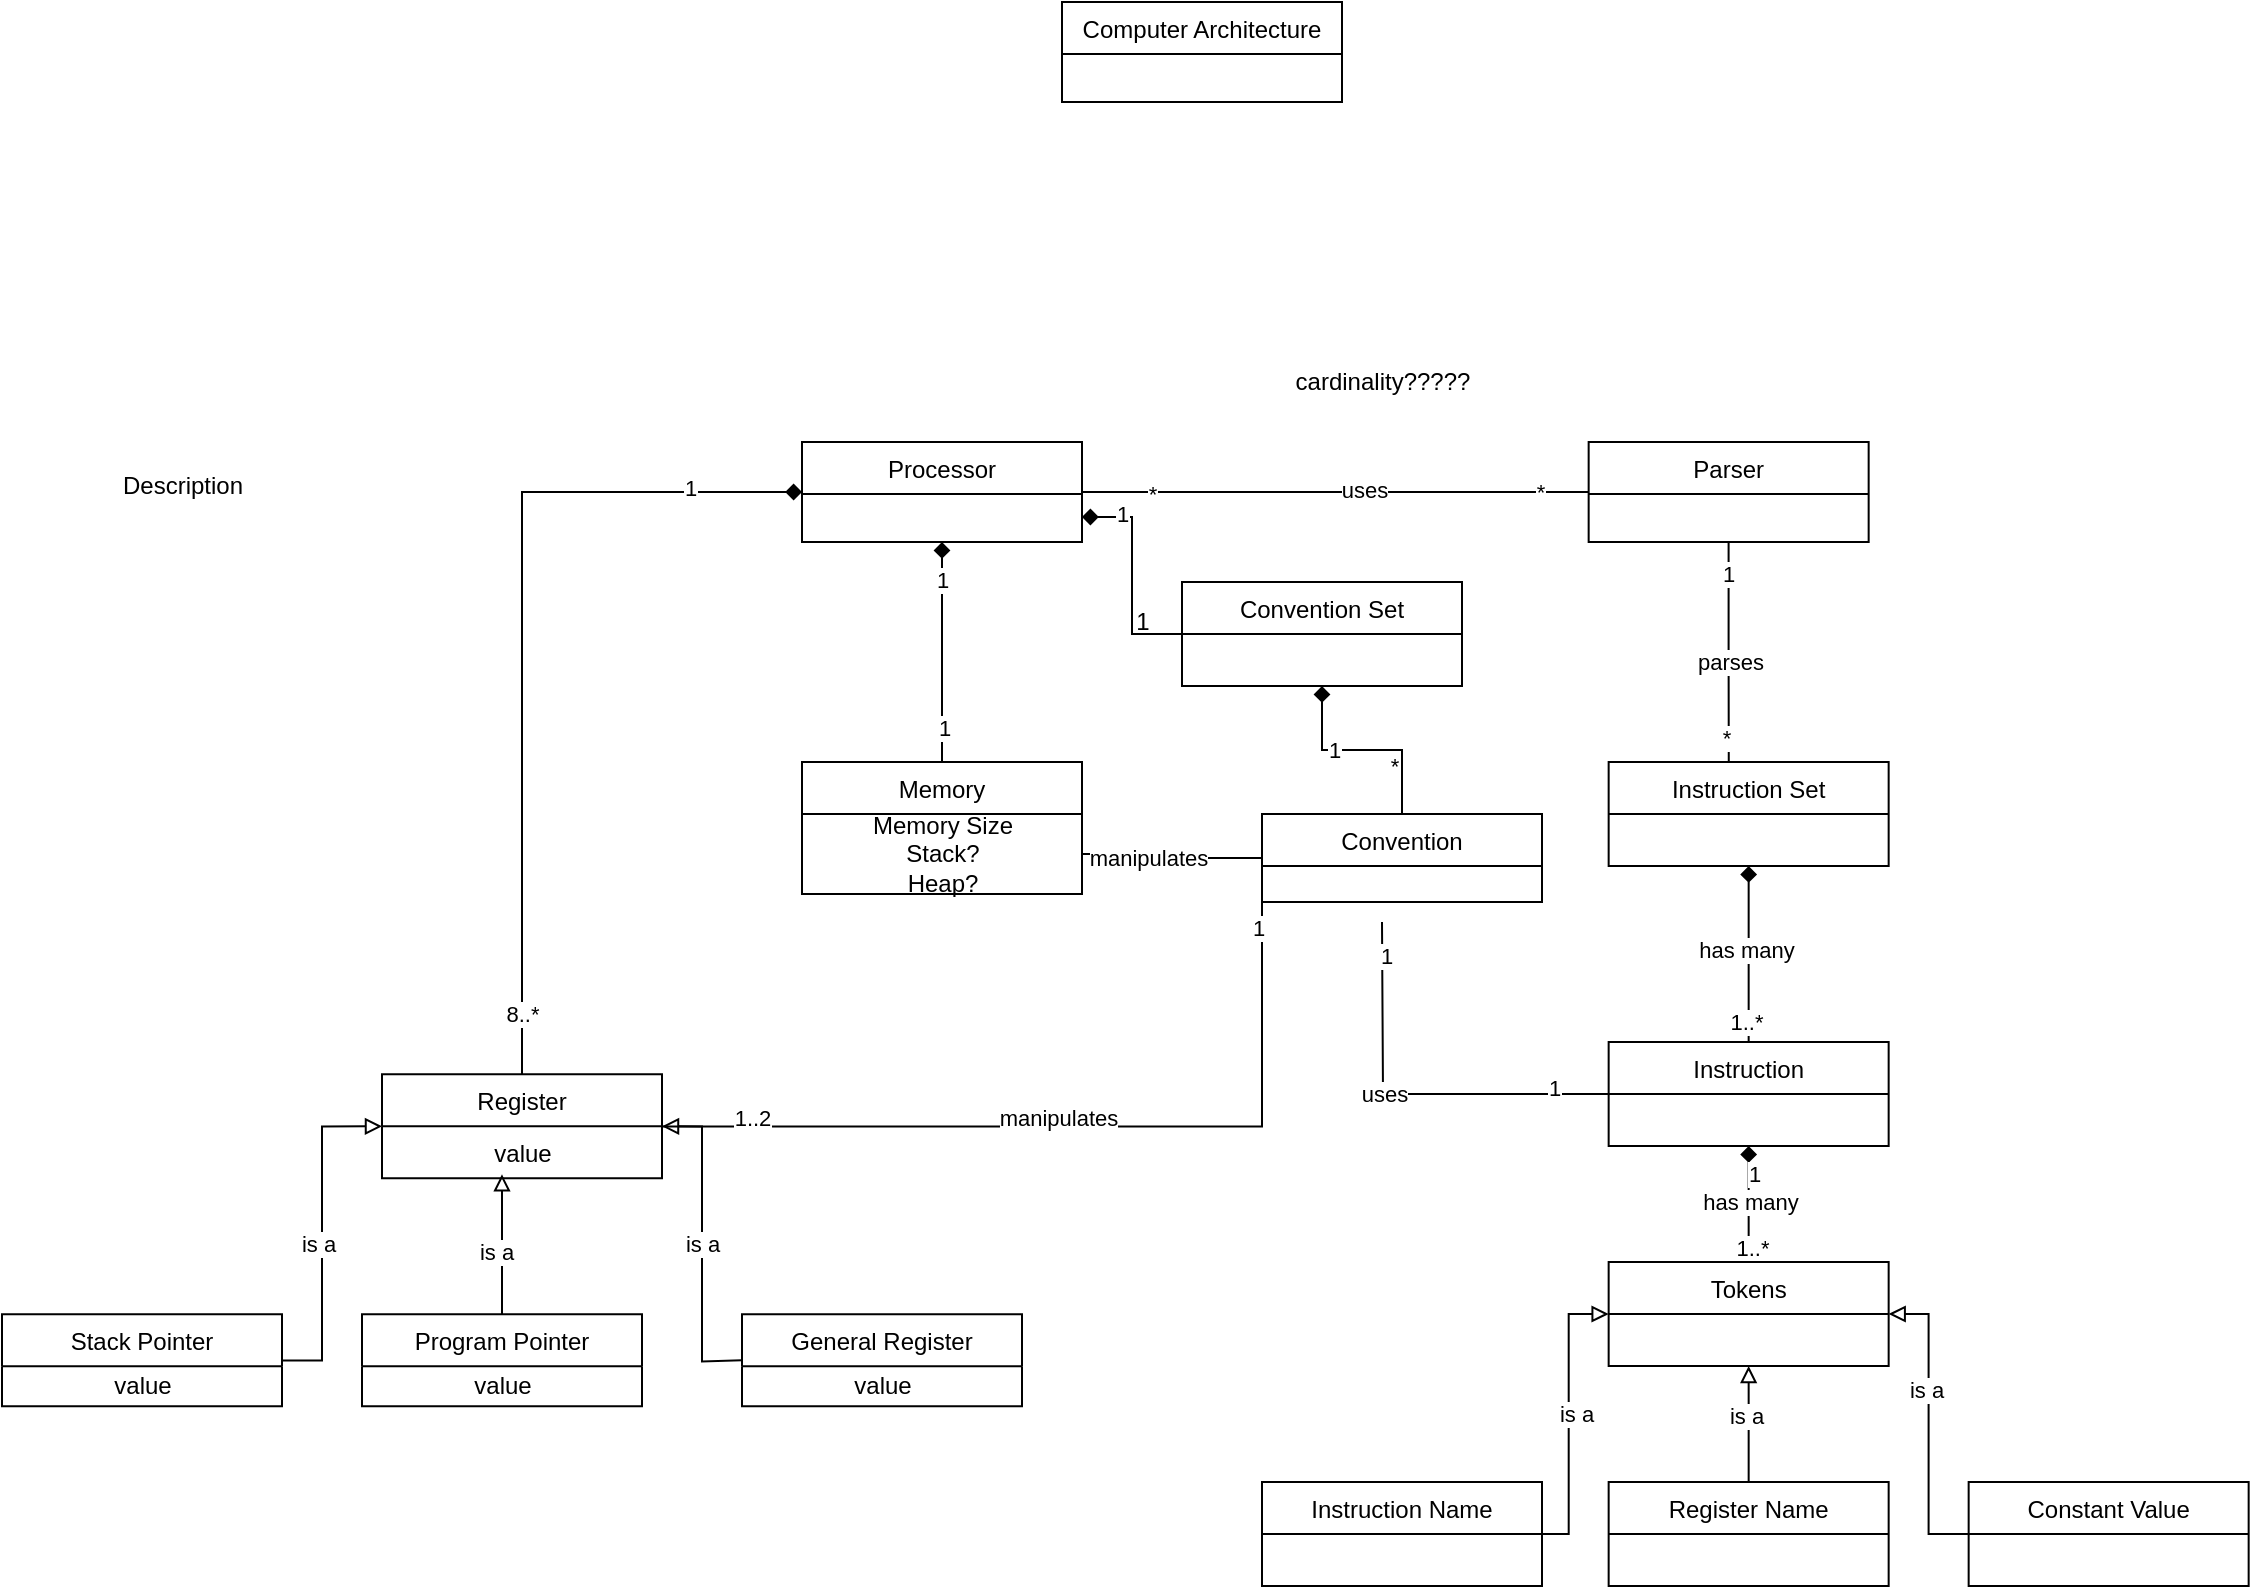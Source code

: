 <mxfile version="14.5.8" type="github" pages="2">
  <diagram id="hxVoLxP11JMJfh7_TCrf" name="Page-1">
    <mxGraphModel dx="2085" dy="1905" grid="1" gridSize="10" guides="1" tooltips="1" connect="1" arrows="1" fold="1" page="1" pageScale="1" pageWidth="850" pageHeight="1100" math="0" shadow="0">
      <root>
        <mxCell id="0" />
        <mxCell id="1" parent="0" />
        <mxCell id="r-DXQ-UGE9ieViQTVBDR-1" value="Computer Architecture" style="swimlane;fontStyle=0;childLayout=stackLayout;horizontal=1;startSize=26;fillColor=none;horizontalStack=0;resizeParent=1;resizeParentMax=0;resizeLast=0;collapsible=1;marginBottom=0;" vertex="1" parent="1">
          <mxGeometry x="340" y="-60" width="140" height="50" as="geometry" />
        </mxCell>
        <mxCell id="r-DXQ-UGE9ieViQTVBDR-42" style="edgeStyle=orthogonalEdgeStyle;rounded=0;orthogonalLoop=1;jettySize=auto;html=1;startArrow=none;startFill=0;endArrow=diamond;endFill=1;entryX=0.5;entryY=1;entryDx=0;entryDy=0;" edge="1" parent="1" source="r-DXQ-UGE9ieViQTVBDR-5" target="r-DXQ-UGE9ieViQTVBDR-6">
          <mxGeometry relative="1" as="geometry">
            <mxPoint x="683.33" y="360" as="targetPoint" />
          </mxGeometry>
        </mxCell>
        <mxCell id="r-DXQ-UGE9ieViQTVBDR-51" value="has many" style="edgeLabel;html=1;align=center;verticalAlign=middle;resizable=0;points=[];" vertex="1" connectable="0" parent="r-DXQ-UGE9ieViQTVBDR-42">
          <mxGeometry x="0.06" y="2" relative="1" as="geometry">
            <mxPoint as="offset" />
          </mxGeometry>
        </mxCell>
        <mxCell id="r-DXQ-UGE9ieViQTVBDR-52" value="1..*" style="edgeLabel;html=1;align=center;verticalAlign=middle;resizable=0;points=[];" vertex="1" connectable="0" parent="r-DXQ-UGE9ieViQTVBDR-42">
          <mxGeometry x="-0.773" y="2" relative="1" as="geometry">
            <mxPoint as="offset" />
          </mxGeometry>
        </mxCell>
        <mxCell id="r-DXQ-UGE9ieViQTVBDR-50" style="edgeStyle=orthogonalEdgeStyle;rounded=0;orthogonalLoop=1;jettySize=auto;html=1;entryX=0.5;entryY=0;entryDx=0;entryDy=0;startArrow=diamond;startFill=1;endArrow=none;endFill=0;" edge="1" parent="1" source="r-DXQ-UGE9ieViQTVBDR-5" target="r-DXQ-UGE9ieViQTVBDR-43">
          <mxGeometry relative="1" as="geometry" />
        </mxCell>
        <mxCell id="r-DXQ-UGE9ieViQTVBDR-54" value="has many" style="edgeLabel;html=1;align=center;verticalAlign=middle;resizable=0;points=[];" vertex="1" connectable="0" parent="r-DXQ-UGE9ieViQTVBDR-50">
          <mxGeometry x="0.224" y="2" relative="1" as="geometry">
            <mxPoint x="-2" y="-7.83" as="offset" />
          </mxGeometry>
        </mxCell>
        <mxCell id="r-DXQ-UGE9ieViQTVBDR-62" value="1" style="edgeLabel;html=1;align=center;verticalAlign=middle;resizable=0;points=[];" vertex="1" connectable="0" parent="r-DXQ-UGE9ieViQTVBDR-50">
          <mxGeometry x="-0.523" y="2" relative="1" as="geometry">
            <mxPoint as="offset" />
          </mxGeometry>
        </mxCell>
        <mxCell id="r-DXQ-UGE9ieViQTVBDR-63" value="1..*" style="edgeLabel;html=1;align=center;verticalAlign=middle;resizable=0;points=[];" vertex="1" connectable="0" parent="r-DXQ-UGE9ieViQTVBDR-50">
          <mxGeometry x="0.742" y="1" relative="1" as="geometry">
            <mxPoint as="offset" />
          </mxGeometry>
        </mxCell>
        <mxCell id="r-DXQ-UGE9ieViQTVBDR-66" style="edgeStyle=orthogonalEdgeStyle;rounded=0;orthogonalLoop=1;jettySize=auto;html=1;startArrow=none;startFill=0;endArrow=none;endFill=0;" edge="1" parent="1" source="r-DXQ-UGE9ieViQTVBDR-5">
          <mxGeometry relative="1" as="geometry">
            <mxPoint x="500" y="400" as="targetPoint" />
          </mxGeometry>
        </mxCell>
        <mxCell id="r-DXQ-UGE9ieViQTVBDR-67" value="uses" style="edgeLabel;html=1;align=center;verticalAlign=middle;resizable=0;points=[];" vertex="1" connectable="0" parent="r-DXQ-UGE9ieViQTVBDR-66">
          <mxGeometry x="0.134" relative="1" as="geometry">
            <mxPoint as="offset" />
          </mxGeometry>
        </mxCell>
        <mxCell id="r-DXQ-UGE9ieViQTVBDR-75" value="1" style="edgeLabel;html=1;align=center;verticalAlign=middle;resizable=0;points=[];" vertex="1" connectable="0" parent="r-DXQ-UGE9ieViQTVBDR-66">
          <mxGeometry x="-0.724" y="-3" relative="1" as="geometry">
            <mxPoint as="offset" />
          </mxGeometry>
        </mxCell>
        <mxCell id="r-DXQ-UGE9ieViQTVBDR-76" value="1" style="edgeLabel;html=1;align=center;verticalAlign=middle;resizable=0;points=[];" vertex="1" connectable="0" parent="r-DXQ-UGE9ieViQTVBDR-66">
          <mxGeometry x="0.833" y="-2" relative="1" as="geometry">
            <mxPoint as="offset" />
          </mxGeometry>
        </mxCell>
        <mxCell id="r-DXQ-UGE9ieViQTVBDR-5" value="Instruction" style="swimlane;fontStyle=0;childLayout=stackLayout;horizontal=1;startSize=26;fillColor=none;horizontalStack=0;resizeParent=1;resizeParentMax=0;resizeLast=0;collapsible=1;marginBottom=0;" vertex="1" parent="1">
          <mxGeometry x="613.33" y="460" width="140" height="52" as="geometry" />
        </mxCell>
        <mxCell id="r-DXQ-UGE9ieViQTVBDR-6" value="Instruction Set" style="swimlane;fontStyle=0;childLayout=stackLayout;horizontal=1;startSize=26;fillColor=none;horizontalStack=0;resizeParent=1;resizeParentMax=0;resizeLast=0;collapsible=1;marginBottom=0;" vertex="1" parent="1">
          <mxGeometry x="613.33" y="320" width="140" height="52" as="geometry" />
        </mxCell>
        <mxCell id="r-DXQ-UGE9ieViQTVBDR-79" style="edgeStyle=orthogonalEdgeStyle;rounded=0;orthogonalLoop=1;jettySize=auto;html=1;entryX=0;entryY=1;entryDx=0;entryDy=0;startArrow=none;startFill=0;endArrow=none;endFill=0;" edge="1" parent="1" source="r-DXQ-UGE9ieViQTVBDR-7" target="r-DXQ-UGE9ieViQTVBDR-65">
          <mxGeometry relative="1" as="geometry" />
        </mxCell>
        <mxCell id="r-DXQ-UGE9ieViQTVBDR-80" value="manipulates" style="edgeLabel;html=1;align=center;verticalAlign=middle;resizable=0;points=[];" vertex="1" connectable="0" parent="r-DXQ-UGE9ieViQTVBDR-79">
          <mxGeometry x="-0.042" y="4" relative="1" as="geometry">
            <mxPoint as="offset" />
          </mxGeometry>
        </mxCell>
        <mxCell id="r-DXQ-UGE9ieViQTVBDR-81" value="1..2" style="edgeLabel;html=1;align=center;verticalAlign=middle;resizable=0;points=[];" vertex="1" connectable="0" parent="r-DXQ-UGE9ieViQTVBDR-79">
          <mxGeometry x="-0.782" y="4" relative="1" as="geometry">
            <mxPoint as="offset" />
          </mxGeometry>
        </mxCell>
        <mxCell id="r-DXQ-UGE9ieViQTVBDR-82" value="1" style="edgeLabel;html=1;align=center;verticalAlign=middle;resizable=0;points=[];" vertex="1" connectable="0" parent="r-DXQ-UGE9ieViQTVBDR-79">
          <mxGeometry x="0.939" y="2" relative="1" as="geometry">
            <mxPoint as="offset" />
          </mxGeometry>
        </mxCell>
        <mxCell id="r-DXQ-UGE9ieViQTVBDR-7" value="Register" style="swimlane;fontStyle=0;childLayout=stackLayout;horizontal=1;startSize=26;fillColor=none;horizontalStack=0;resizeParent=1;resizeParentMax=0;resizeLast=0;collapsible=1;marginBottom=0;" vertex="1" parent="1">
          <mxGeometry y="476.17" width="140" height="52" as="geometry" />
        </mxCell>
        <mxCell id="r-DXQ-UGE9ieViQTVBDR-8" value="Memory" style="swimlane;fontStyle=0;childLayout=stackLayout;horizontal=1;startSize=26;fillColor=none;horizontalStack=0;resizeParent=1;resizeParentMax=0;resizeLast=0;collapsible=1;marginBottom=0;" vertex="1" parent="1">
          <mxGeometry x="210" y="320" width="140" height="66" as="geometry" />
        </mxCell>
        <mxCell id="r-DXQ-UGE9ieViQTVBDR-32" value="Memory Size&lt;br&gt;Stack?&lt;br&gt;Heap?" style="text;html=1;align=center;verticalAlign=middle;resizable=0;points=[];autosize=1;strokeColor=none;" vertex="1" parent="r-DXQ-UGE9ieViQTVBDR-8">
          <mxGeometry y="26" width="140" height="40" as="geometry" />
        </mxCell>
        <mxCell id="r-DXQ-UGE9ieViQTVBDR-64" style="edgeStyle=orthogonalEdgeStyle;rounded=0;orthogonalLoop=1;jettySize=auto;html=1;entryX=1;entryY=0.75;entryDx=0;entryDy=0;startArrow=none;startFill=0;endArrow=diamond;endFill=1;" edge="1" parent="1" source="r-DXQ-UGE9ieViQTVBDR-10" target="r-DXQ-UGE9ieViQTVBDR-11">
          <mxGeometry relative="1" as="geometry" />
        </mxCell>
        <mxCell id="r-DXQ-UGE9ieViQTVBDR-69" value="1" style="edgeLabel;html=1;align=center;verticalAlign=middle;resizable=0;points=[];" vertex="1" connectable="0" parent="r-DXQ-UGE9ieViQTVBDR-64">
          <mxGeometry x="0.631" y="-2" relative="1" as="geometry">
            <mxPoint as="offset" />
          </mxGeometry>
        </mxCell>
        <mxCell id="r-DXQ-UGE9ieViQTVBDR-68" style="edgeStyle=orthogonalEdgeStyle;rounded=0;orthogonalLoop=1;jettySize=auto;html=1;startArrow=diamond;startFill=1;endArrow=none;endFill=0;entryX=0.5;entryY=0;entryDx=0;entryDy=0;" edge="1" parent="1" source="r-DXQ-UGE9ieViQTVBDR-10" target="r-DXQ-UGE9ieViQTVBDR-65">
          <mxGeometry relative="1" as="geometry">
            <mxPoint x="470" y="320" as="targetPoint" />
          </mxGeometry>
        </mxCell>
        <mxCell id="r-DXQ-UGE9ieViQTVBDR-73" value="1" style="edgeLabel;html=1;align=center;verticalAlign=middle;resizable=0;points=[];" vertex="1" connectable="0" parent="r-DXQ-UGE9ieViQTVBDR-68">
          <mxGeometry x="-0.274" relative="1" as="geometry">
            <mxPoint as="offset" />
          </mxGeometry>
        </mxCell>
        <mxCell id="r-DXQ-UGE9ieViQTVBDR-74" value="*" style="edgeLabel;html=1;align=center;verticalAlign=middle;resizable=0;points=[];" vertex="1" connectable="0" parent="r-DXQ-UGE9ieViQTVBDR-68">
          <mxGeometry x="0.534" y="-4" relative="1" as="geometry">
            <mxPoint as="offset" />
          </mxGeometry>
        </mxCell>
        <mxCell id="r-DXQ-UGE9ieViQTVBDR-10" value="Convention Set" style="swimlane;fontStyle=0;childLayout=stackLayout;horizontal=1;startSize=26;fillColor=none;horizontalStack=0;resizeParent=1;resizeParentMax=0;resizeLast=0;collapsible=1;marginBottom=0;" vertex="1" parent="1">
          <mxGeometry x="400" y="230" width="140" height="52" as="geometry" />
        </mxCell>
        <mxCell id="r-DXQ-UGE9ieViQTVBDR-13" style="edgeStyle=orthogonalEdgeStyle;rounded=0;orthogonalLoop=1;jettySize=auto;html=1;endArrow=none;endFill=0;startArrow=diamond;startFill=1;" edge="1" parent="1" source="r-DXQ-UGE9ieViQTVBDR-11" target="r-DXQ-UGE9ieViQTVBDR-7">
          <mxGeometry relative="1" as="geometry" />
        </mxCell>
        <mxCell id="r-DXQ-UGE9ieViQTVBDR-14" value="8..*" style="edgeLabel;html=1;align=center;verticalAlign=middle;resizable=0;points=[];" vertex="1" connectable="0" parent="r-DXQ-UGE9ieViQTVBDR-13">
          <mxGeometry x="0.859" relative="1" as="geometry">
            <mxPoint as="offset" />
          </mxGeometry>
        </mxCell>
        <mxCell id="r-DXQ-UGE9ieViQTVBDR-15" value="1" style="edgeLabel;html=1;align=center;verticalAlign=middle;resizable=0;points=[];" vertex="1" connectable="0" parent="r-DXQ-UGE9ieViQTVBDR-13">
          <mxGeometry x="-0.918" y="-2" relative="1" as="geometry">
            <mxPoint x="-38.57" as="offset" />
          </mxGeometry>
        </mxCell>
        <mxCell id="r-DXQ-UGE9ieViQTVBDR-20" style="edgeStyle=orthogonalEdgeStyle;rounded=0;orthogonalLoop=1;jettySize=auto;html=1;startArrow=diamond;startFill=1;endArrow=none;endFill=0;" edge="1" parent="1" source="r-DXQ-UGE9ieViQTVBDR-11" target="r-DXQ-UGE9ieViQTVBDR-8">
          <mxGeometry relative="1" as="geometry" />
        </mxCell>
        <mxCell id="r-DXQ-UGE9ieViQTVBDR-21" value="1" style="edgeLabel;html=1;align=center;verticalAlign=middle;resizable=0;points=[];" vertex="1" connectable="0" parent="r-DXQ-UGE9ieViQTVBDR-20">
          <mxGeometry x="0.688" y="1" relative="1" as="geometry">
            <mxPoint as="offset" />
          </mxGeometry>
        </mxCell>
        <mxCell id="r-DXQ-UGE9ieViQTVBDR-22" value="1" style="edgeLabel;html=1;align=center;verticalAlign=middle;resizable=0;points=[];" vertex="1" connectable="0" parent="r-DXQ-UGE9ieViQTVBDR-20">
          <mxGeometry x="-0.662" relative="1" as="geometry">
            <mxPoint as="offset" />
          </mxGeometry>
        </mxCell>
        <mxCell id="r-DXQ-UGE9ieViQTVBDR-33" style="edgeStyle=orthogonalEdgeStyle;rounded=0;orthogonalLoop=1;jettySize=auto;html=1;entryX=0;entryY=0.5;entryDx=0;entryDy=0;startArrow=none;startFill=0;endArrow=none;endFill=0;" edge="1" parent="1" source="r-DXQ-UGE9ieViQTVBDR-11" target="r-DXQ-UGE9ieViQTVBDR-12">
          <mxGeometry relative="1" as="geometry" />
        </mxCell>
        <mxCell id="r-DXQ-UGE9ieViQTVBDR-34" value="uses" style="edgeLabel;html=1;align=center;verticalAlign=middle;resizable=0;points=[];" vertex="1" connectable="0" parent="r-DXQ-UGE9ieViQTVBDR-33">
          <mxGeometry x="0.208" y="1" relative="1" as="geometry">
            <mxPoint x="-12.41" as="offset" />
          </mxGeometry>
        </mxCell>
        <mxCell id="r-DXQ-UGE9ieViQTVBDR-35" value="*" style="edgeLabel;html=1;align=center;verticalAlign=middle;resizable=0;points=[];" vertex="1" connectable="0" parent="r-DXQ-UGE9ieViQTVBDR-33">
          <mxGeometry x="-0.723" y="-1" relative="1" as="geometry">
            <mxPoint as="offset" />
          </mxGeometry>
        </mxCell>
        <mxCell id="r-DXQ-UGE9ieViQTVBDR-36" value="*" style="edgeLabel;html=1;align=center;verticalAlign=middle;resizable=0;points=[];" vertex="1" connectable="0" parent="r-DXQ-UGE9ieViQTVBDR-33">
          <mxGeometry x="0.806" relative="1" as="geometry">
            <mxPoint as="offset" />
          </mxGeometry>
        </mxCell>
        <mxCell id="r-DXQ-UGE9ieViQTVBDR-11" value="Processor" style="swimlane;fontStyle=0;childLayout=stackLayout;horizontal=1;startSize=26;fillColor=none;horizontalStack=0;resizeParent=1;resizeParentMax=0;resizeLast=0;collapsible=1;marginBottom=0;" vertex="1" parent="1">
          <mxGeometry x="210" y="160" width="140" height="50" as="geometry" />
        </mxCell>
        <mxCell id="r-DXQ-UGE9ieViQTVBDR-38" style="edgeStyle=orthogonalEdgeStyle;rounded=0;orthogonalLoop=1;jettySize=auto;html=1;entryX=0.429;entryY=0;entryDx=0;entryDy=0;entryPerimeter=0;startArrow=none;startFill=0;endArrow=none;endFill=0;" edge="1" parent="1" source="r-DXQ-UGE9ieViQTVBDR-12" target="r-DXQ-UGE9ieViQTVBDR-6">
          <mxGeometry relative="1" as="geometry" />
        </mxCell>
        <mxCell id="r-DXQ-UGE9ieViQTVBDR-39" value="parses" style="edgeLabel;html=1;align=center;verticalAlign=middle;resizable=0;points=[];" vertex="1" connectable="0" parent="r-DXQ-UGE9ieViQTVBDR-38">
          <mxGeometry x="0.077" relative="1" as="geometry">
            <mxPoint as="offset" />
          </mxGeometry>
        </mxCell>
        <mxCell id="r-DXQ-UGE9ieViQTVBDR-40" value="*" style="edgeLabel;html=1;align=center;verticalAlign=middle;resizable=0;points=[];" vertex="1" connectable="0" parent="r-DXQ-UGE9ieViQTVBDR-38">
          <mxGeometry x="0.779" y="-2" relative="1" as="geometry">
            <mxPoint as="offset" />
          </mxGeometry>
        </mxCell>
        <mxCell id="r-DXQ-UGE9ieViQTVBDR-41" value="1" style="edgeLabel;html=1;align=center;verticalAlign=middle;resizable=0;points=[];" vertex="1" connectable="0" parent="r-DXQ-UGE9ieViQTVBDR-38">
          <mxGeometry x="-0.714" y="-1" relative="1" as="geometry">
            <mxPoint as="offset" />
          </mxGeometry>
        </mxCell>
        <mxCell id="r-DXQ-UGE9ieViQTVBDR-12" value="Parser" style="swimlane;fontStyle=0;childLayout=stackLayout;horizontal=1;startSize=26;fillColor=none;horizontalStack=0;resizeParent=1;resizeParentMax=0;resizeLast=0;collapsible=1;marginBottom=0;" vertex="1" parent="1">
          <mxGeometry x="603.33" y="160" width="140" height="50" as="geometry" />
        </mxCell>
        <mxCell id="r-DXQ-UGE9ieViQTVBDR-23" style="edgeStyle=orthogonalEdgeStyle;rounded=0;orthogonalLoop=1;jettySize=auto;html=1;startArrow=none;startFill=0;endArrow=block;endFill=0;entryX=0;entryY=0.5;entryDx=0;entryDy=0;" edge="1" parent="1" source="r-DXQ-UGE9ieViQTVBDR-17" target="r-DXQ-UGE9ieViQTVBDR-7">
          <mxGeometry relative="1" as="geometry">
            <mxPoint x="-50" y="466.17" as="targetPoint" />
            <Array as="points">
              <mxPoint x="-30" y="619.17" />
              <mxPoint x="-30" y="502.17" />
            </Array>
          </mxGeometry>
        </mxCell>
        <mxCell id="r-DXQ-UGE9ieViQTVBDR-60" value="is a" style="edgeLabel;html=1;align=center;verticalAlign=middle;resizable=0;points=[];" vertex="1" connectable="0" parent="r-DXQ-UGE9ieViQTVBDR-23">
          <mxGeometry x="-0.066" y="2" relative="1" as="geometry">
            <mxPoint as="offset" />
          </mxGeometry>
        </mxCell>
        <mxCell id="r-DXQ-UGE9ieViQTVBDR-17" value="Stack Pointer" style="swimlane;fontStyle=0;childLayout=stackLayout;horizontal=1;startSize=26;fillColor=none;horizontalStack=0;resizeParent=1;resizeParentMax=0;resizeLast=0;collapsible=1;marginBottom=0;" vertex="1" parent="1">
          <mxGeometry x="-190" y="596.17" width="140" height="46" as="geometry" />
        </mxCell>
        <mxCell id="r-DXQ-UGE9ieViQTVBDR-29" value="value" style="text;html=1;align=center;verticalAlign=middle;resizable=0;points=[];autosize=1;strokeColor=none;" vertex="1" parent="r-DXQ-UGE9ieViQTVBDR-17">
          <mxGeometry y="26" width="140" height="20" as="geometry" />
        </mxCell>
        <mxCell id="r-DXQ-UGE9ieViQTVBDR-24" style="edgeStyle=orthogonalEdgeStyle;rounded=0;orthogonalLoop=1;jettySize=auto;html=1;startArrow=none;startFill=0;endArrow=block;endFill=0;" edge="1" parent="1" source="r-DXQ-UGE9ieViQTVBDR-18">
          <mxGeometry relative="1" as="geometry">
            <mxPoint x="60" y="526.17" as="targetPoint" />
          </mxGeometry>
        </mxCell>
        <mxCell id="r-DXQ-UGE9ieViQTVBDR-59" value="is a" style="edgeLabel;html=1;align=center;verticalAlign=middle;resizable=0;points=[];" vertex="1" connectable="0" parent="r-DXQ-UGE9ieViQTVBDR-24">
          <mxGeometry x="-0.119" y="3" relative="1" as="geometry">
            <mxPoint as="offset" />
          </mxGeometry>
        </mxCell>
        <mxCell id="r-DXQ-UGE9ieViQTVBDR-18" value="Program Pointer" style="swimlane;fontStyle=0;childLayout=stackLayout;horizontal=1;startSize=26;fillColor=none;horizontalStack=0;resizeParent=1;resizeParentMax=0;resizeLast=0;collapsible=1;marginBottom=0;" vertex="1" parent="1">
          <mxGeometry x="-10" y="596.17" width="140" height="46" as="geometry" />
        </mxCell>
        <mxCell id="r-DXQ-UGE9ieViQTVBDR-27" value="value" style="text;html=1;align=center;verticalAlign=middle;resizable=0;points=[];autosize=1;strokeColor=none;" vertex="1" parent="r-DXQ-UGE9ieViQTVBDR-18">
          <mxGeometry y="26" width="140" height="20" as="geometry" />
        </mxCell>
        <mxCell id="r-DXQ-UGE9ieViQTVBDR-25" style="edgeStyle=orthogonalEdgeStyle;rounded=0;orthogonalLoop=1;jettySize=auto;html=1;entryX=1;entryY=0.5;entryDx=0;entryDy=0;startArrow=none;startFill=0;endArrow=block;endFill=0;" edge="1" parent="1" target="r-DXQ-UGE9ieViQTVBDR-7">
          <mxGeometry relative="1" as="geometry">
            <mxPoint x="180" y="619.17" as="sourcePoint" />
          </mxGeometry>
        </mxCell>
        <mxCell id="r-DXQ-UGE9ieViQTVBDR-58" value="is a" style="edgeLabel;html=1;align=center;verticalAlign=middle;resizable=0;points=[];" vertex="1" connectable="0" parent="r-DXQ-UGE9ieViQTVBDR-25">
          <mxGeometry x="-0.006" relative="1" as="geometry">
            <mxPoint as="offset" />
          </mxGeometry>
        </mxCell>
        <mxCell id="r-DXQ-UGE9ieViQTVBDR-19" value="General Register" style="swimlane;fontStyle=0;childLayout=stackLayout;horizontal=1;startSize=26;fillColor=none;horizontalStack=0;resizeParent=1;resizeParentMax=0;resizeLast=0;collapsible=1;marginBottom=0;" vertex="1" parent="1">
          <mxGeometry x="180" y="596.17" width="140" height="46" as="geometry" />
        </mxCell>
        <mxCell id="r-DXQ-UGE9ieViQTVBDR-28" value="value" style="text;html=1;align=center;verticalAlign=middle;resizable=0;points=[];autosize=1;strokeColor=none;" vertex="1" parent="r-DXQ-UGE9ieViQTVBDR-19">
          <mxGeometry y="26" width="140" height="20" as="geometry" />
        </mxCell>
        <mxCell id="r-DXQ-UGE9ieViQTVBDR-26" value="value" style="text;html=1;align=center;verticalAlign=middle;resizable=0;points=[];autosize=1;strokeColor=none;" vertex="1" parent="1">
          <mxGeometry x="50" y="506.17" width="40" height="20" as="geometry" />
        </mxCell>
        <mxCell id="r-DXQ-UGE9ieViQTVBDR-37" value="cardinality?????" style="text;html=1;align=center;verticalAlign=middle;resizable=0;points=[];autosize=1;strokeColor=none;" vertex="1" parent="1">
          <mxGeometry x="450" y="120" width="100" height="20" as="geometry" />
        </mxCell>
        <mxCell id="r-DXQ-UGE9ieViQTVBDR-43" value="Tokens" style="swimlane;fontStyle=0;childLayout=stackLayout;horizontal=1;startSize=26;fillColor=none;horizontalStack=0;resizeParent=1;resizeParentMax=0;resizeLast=0;collapsible=1;marginBottom=0;" vertex="1" parent="1">
          <mxGeometry x="613.33" y="570" width="140" height="52" as="geometry" />
        </mxCell>
        <mxCell id="r-DXQ-UGE9ieViQTVBDR-47" style="edgeStyle=orthogonalEdgeStyle;rounded=0;orthogonalLoop=1;jettySize=auto;html=1;entryX=0;entryY=0.5;entryDx=0;entryDy=0;startArrow=none;startFill=0;endArrow=block;endFill=0;" edge="1" parent="1" target="r-DXQ-UGE9ieViQTVBDR-43">
          <mxGeometry relative="1" as="geometry">
            <mxPoint x="578.33" y="706" as="sourcePoint" />
            <Array as="points">
              <mxPoint x="593.33" y="706" />
              <mxPoint x="593.33" y="596" />
            </Array>
          </mxGeometry>
        </mxCell>
        <mxCell id="r-DXQ-UGE9ieViQTVBDR-57" value="is a" style="edgeLabel;html=1;align=center;verticalAlign=middle;resizable=0;points=[];" vertex="1" connectable="0" parent="r-DXQ-UGE9ieViQTVBDR-47">
          <mxGeometry x="0.037" y="-3" relative="1" as="geometry">
            <mxPoint as="offset" />
          </mxGeometry>
        </mxCell>
        <mxCell id="r-DXQ-UGE9ieViQTVBDR-44" value="Instruction Name" style="swimlane;fontStyle=0;childLayout=stackLayout;horizontal=1;startSize=26;fillColor=none;horizontalStack=0;resizeParent=1;resizeParentMax=0;resizeLast=0;collapsible=1;marginBottom=0;" vertex="1" parent="1">
          <mxGeometry x="440" y="680" width="140" height="52" as="geometry" />
        </mxCell>
        <mxCell id="r-DXQ-UGE9ieViQTVBDR-48" style="edgeStyle=orthogonalEdgeStyle;rounded=0;orthogonalLoop=1;jettySize=auto;html=1;entryX=0.5;entryY=1;entryDx=0;entryDy=0;startArrow=none;startFill=0;endArrow=block;endFill=0;" edge="1" parent="1" source="r-DXQ-UGE9ieViQTVBDR-45" target="r-DXQ-UGE9ieViQTVBDR-43">
          <mxGeometry relative="1" as="geometry" />
        </mxCell>
        <mxCell id="r-DXQ-UGE9ieViQTVBDR-56" value="is a" style="edgeLabel;html=1;align=center;verticalAlign=middle;resizable=0;points=[];" vertex="1" connectable="0" parent="r-DXQ-UGE9ieViQTVBDR-48">
          <mxGeometry x="0.149" y="2" relative="1" as="geometry">
            <mxPoint as="offset" />
          </mxGeometry>
        </mxCell>
        <mxCell id="r-DXQ-UGE9ieViQTVBDR-45" value="Register Name" style="swimlane;fontStyle=0;childLayout=stackLayout;horizontal=1;startSize=26;fillColor=none;horizontalStack=0;resizeParent=1;resizeParentMax=0;resizeLast=0;collapsible=1;marginBottom=0;" vertex="1" parent="1">
          <mxGeometry x="613.33" y="680" width="140" height="52" as="geometry" />
        </mxCell>
        <mxCell id="r-DXQ-UGE9ieViQTVBDR-49" style="edgeStyle=orthogonalEdgeStyle;rounded=0;orthogonalLoop=1;jettySize=auto;html=1;entryX=1;entryY=0.5;entryDx=0;entryDy=0;startArrow=none;startFill=0;endArrow=block;endFill=0;" edge="1" parent="1" source="r-DXQ-UGE9ieViQTVBDR-46" target="r-DXQ-UGE9ieViQTVBDR-43">
          <mxGeometry relative="1" as="geometry" />
        </mxCell>
        <mxCell id="r-DXQ-UGE9ieViQTVBDR-55" value="is a" style="edgeLabel;html=1;align=center;verticalAlign=middle;resizable=0;points=[];" vertex="1" connectable="0" parent="r-DXQ-UGE9ieViQTVBDR-49">
          <mxGeometry x="0.224" y="2" relative="1" as="geometry">
            <mxPoint as="offset" />
          </mxGeometry>
        </mxCell>
        <mxCell id="r-DXQ-UGE9ieViQTVBDR-46" value="Constant Value" style="swimlane;fontStyle=0;childLayout=stackLayout;horizontal=1;startSize=26;fillColor=none;horizontalStack=0;resizeParent=1;resizeParentMax=0;resizeLast=0;collapsible=1;marginBottom=0;" vertex="1" parent="1">
          <mxGeometry x="793.33" y="680" width="140" height="52" as="geometry" />
        </mxCell>
        <mxCell id="r-DXQ-UGE9ieViQTVBDR-77" style="edgeStyle=orthogonalEdgeStyle;rounded=0;orthogonalLoop=1;jettySize=auto;html=1;startArrow=none;startFill=0;endArrow=none;endFill=0;" edge="1" parent="1" source="r-DXQ-UGE9ieViQTVBDR-65" target="r-DXQ-UGE9ieViQTVBDR-32">
          <mxGeometry relative="1" as="geometry" />
        </mxCell>
        <mxCell id="r-DXQ-UGE9ieViQTVBDR-78" value="manipulates" style="edgeLabel;html=1;align=center;verticalAlign=middle;resizable=0;points=[];" vertex="1" connectable="0" parent="r-DXQ-UGE9ieViQTVBDR-77">
          <mxGeometry x="0.278" y="2" relative="1" as="geometry">
            <mxPoint as="offset" />
          </mxGeometry>
        </mxCell>
        <mxCell id="r-DXQ-UGE9ieViQTVBDR-65" value="Convention" style="swimlane;fontStyle=0;childLayout=stackLayout;horizontal=1;startSize=26;fillColor=none;horizontalStack=0;resizeParent=1;resizeParentMax=0;resizeLast=0;collapsible=1;marginBottom=0;" vertex="1" parent="1">
          <mxGeometry x="440" y="346" width="140" height="44" as="geometry" />
        </mxCell>
        <mxCell id="r-DXQ-UGE9ieViQTVBDR-72" value="1" style="text;html=1;align=center;verticalAlign=middle;resizable=0;points=[];autosize=1;strokeColor=none;" vertex="1" parent="1">
          <mxGeometry x="370" y="240" width="20" height="20" as="geometry" />
        </mxCell>
        <mxCell id="r-DXQ-UGE9ieViQTVBDR-83" value="Description&lt;br&gt;&lt;br&gt;&lt;br&gt;&lt;br&gt;&lt;br&gt;" style="text;html=1;align=center;verticalAlign=middle;resizable=0;points=[];autosize=1;strokeColor=none;" vertex="1" parent="1">
          <mxGeometry x="-135" y="175" width="70" height="70" as="geometry" />
        </mxCell>
      </root>
    </mxGraphModel>
  </diagram>
  <diagram id="gutb28XD6zvNRKWfvCpc" name="Page-2">
    <mxGraphModel dx="1482" dy="966" grid="1" gridSize="10" guides="1" tooltips="1" connect="1" arrows="1" fold="1" page="1" pageScale="1" pageWidth="850" pageHeight="1100" math="0" shadow="0">
      <root>
        <mxCell id="pB7F2wD0EyZMBW2Mypbk-0" />
        <mxCell id="pB7F2wD0EyZMBW2Mypbk-1" parent="pB7F2wD0EyZMBW2Mypbk-0" />
      </root>
    </mxGraphModel>
  </diagram>
</mxfile>
